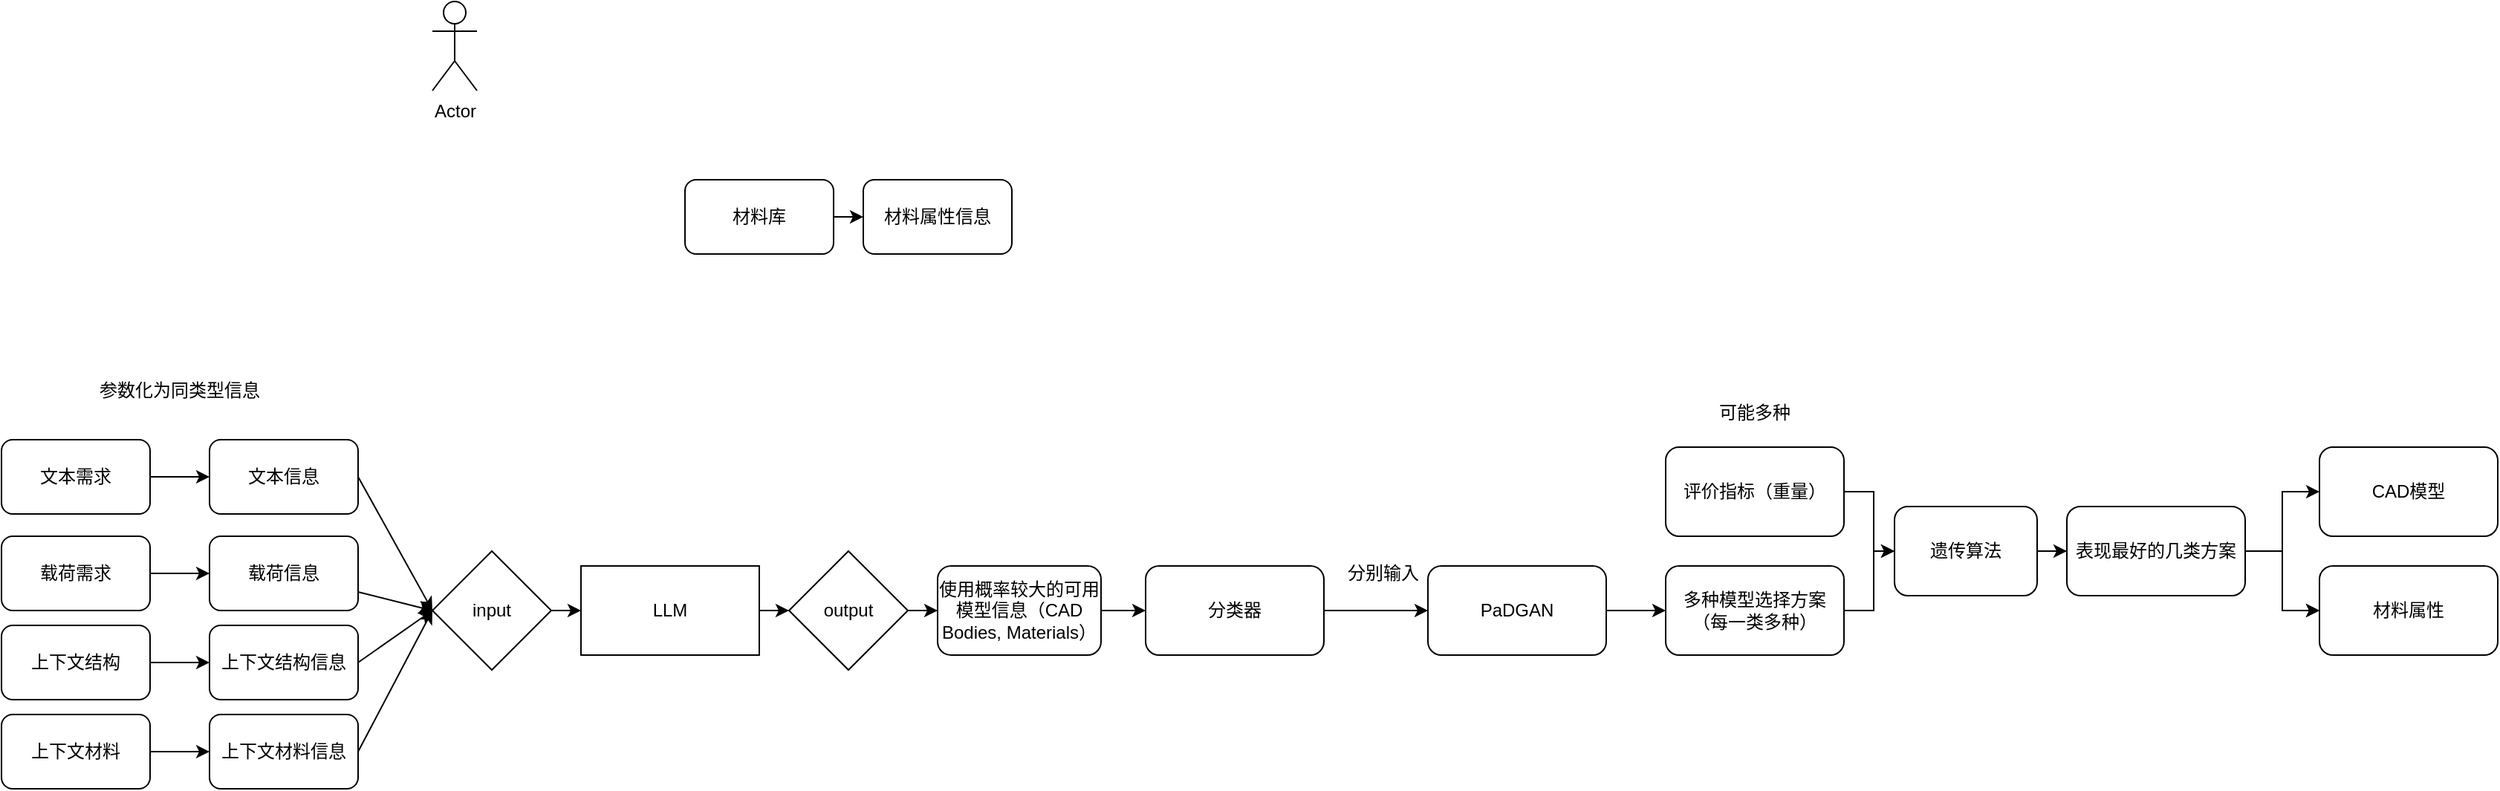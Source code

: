 <mxfile version="21.5.0" type="github">
  <diagram name="第 1 页" id="zocuQ14xIiwXkypuB4Pg">
    <mxGraphModel dx="2662" dy="627" grid="1" gridSize="10" guides="1" tooltips="1" connect="1" arrows="1" fold="1" page="1" pageScale="1" pageWidth="827" pageHeight="583" math="0" shadow="0">
      <root>
        <mxCell id="0" />
        <mxCell id="1" parent="0" />
        <mxCell id="FrjHcxir7yiTrVeb2EXu-1" value="文本需求" style="rounded=1;whiteSpace=wrap;html=1;" vertex="1" parent="1">
          <mxGeometry x="-860" y="325" width="100" height="50" as="geometry" />
        </mxCell>
        <mxCell id="FrjHcxir7yiTrVeb2EXu-11" value="参数化为同类型信息" style="text;html=1;strokeColor=none;fillColor=none;align=center;verticalAlign=middle;whiteSpace=wrap;rounded=0;" vertex="1" parent="1">
          <mxGeometry x="-800" y="277" width="120" height="30" as="geometry" />
        </mxCell>
        <mxCell id="FrjHcxir7yiTrVeb2EXu-14" value="上下文结构" style="rounded=1;whiteSpace=wrap;html=1;" vertex="1" parent="1">
          <mxGeometry x="-860" y="450" width="100" height="50" as="geometry" />
        </mxCell>
        <mxCell id="FrjHcxir7yiTrVeb2EXu-16" value="载荷需求" style="rounded=1;whiteSpace=wrap;html=1;" vertex="1" parent="1">
          <mxGeometry x="-860" y="390" width="100" height="50" as="geometry" />
        </mxCell>
        <mxCell id="FrjHcxir7yiTrVeb2EXu-18" value="文本信息" style="rounded=1;whiteSpace=wrap;html=1;" vertex="1" parent="1">
          <mxGeometry x="-720" y="325" width="100" height="50" as="geometry" />
        </mxCell>
        <mxCell id="FrjHcxir7yiTrVeb2EXu-19" value="" style="endArrow=classic;html=1;rounded=0;exitX=1;exitY=0.5;exitDx=0;exitDy=0;entryX=0;entryY=0.5;entryDx=0;entryDy=0;" edge="1" parent="1" source="FrjHcxir7yiTrVeb2EXu-1" target="FrjHcxir7yiTrVeb2EXu-18">
          <mxGeometry width="50" height="50" relative="1" as="geometry">
            <mxPoint x="-490" y="190" as="sourcePoint" />
            <mxPoint x="-440" y="140" as="targetPoint" />
          </mxGeometry>
        </mxCell>
        <mxCell id="FrjHcxir7yiTrVeb2EXu-21" value="" style="endArrow=classic;html=1;rounded=0;exitX=1;exitY=0.5;exitDx=0;exitDy=0;entryX=0;entryY=0.5;entryDx=0;entryDy=0;" edge="1" parent="1" source="FrjHcxir7yiTrVeb2EXu-16" target="FrjHcxir7yiTrVeb2EXu-26">
          <mxGeometry width="50" height="50" relative="1" as="geometry">
            <mxPoint x="-490" y="190" as="sourcePoint" />
            <mxPoint x="-440" y="140" as="targetPoint" />
          </mxGeometry>
        </mxCell>
        <mxCell id="FrjHcxir7yiTrVeb2EXu-23" value="" style="endArrow=classic;html=1;rounded=0;exitX=1;exitY=0.5;exitDx=0;exitDy=0;entryX=0;entryY=0.5;entryDx=0;entryDy=0;" edge="1" parent="1" source="FrjHcxir7yiTrVeb2EXu-14" target="FrjHcxir7yiTrVeb2EXu-27">
          <mxGeometry width="50" height="50" relative="1" as="geometry">
            <mxPoint x="-490" y="220" as="sourcePoint" />
            <mxPoint x="-440" y="170" as="targetPoint" />
          </mxGeometry>
        </mxCell>
        <mxCell id="FrjHcxir7yiTrVeb2EXu-27" value="上下文结构信息" style="rounded=1;whiteSpace=wrap;html=1;" vertex="1" parent="1">
          <mxGeometry x="-720" y="450" width="100" height="50" as="geometry" />
        </mxCell>
        <mxCell id="FrjHcxir7yiTrVeb2EXu-26" value="载荷信息" style="rounded=1;whiteSpace=wrap;html=1;" vertex="1" parent="1">
          <mxGeometry x="-720" y="390" width="100" height="50" as="geometry" />
        </mxCell>
        <mxCell id="FrjHcxir7yiTrVeb2EXu-32" value="Actor" style="shape=umlActor;verticalLabelPosition=bottom;verticalAlign=top;html=1;outlineConnect=0;" vertex="1" parent="1">
          <mxGeometry x="-570" y="30" width="30" height="60" as="geometry" />
        </mxCell>
        <mxCell id="FrjHcxir7yiTrVeb2EXu-42" style="edgeStyle=orthogonalEdgeStyle;rounded=0;orthogonalLoop=1;jettySize=auto;html=1;exitX=1;exitY=0.5;exitDx=0;exitDy=0;entryX=0;entryY=0.5;entryDx=0;entryDy=0;" edge="1" parent="1" source="FrjHcxir7yiTrVeb2EXu-38" target="FrjHcxir7yiTrVeb2EXu-39">
          <mxGeometry relative="1" as="geometry" />
        </mxCell>
        <mxCell id="FrjHcxir7yiTrVeb2EXu-38" value="input" style="rhombus;whiteSpace=wrap;html=1;" vertex="1" parent="1">
          <mxGeometry x="-570" y="400" width="80" height="80" as="geometry" />
        </mxCell>
        <mxCell id="FrjHcxir7yiTrVeb2EXu-39" value="LLM" style="rounded=0;whiteSpace=wrap;html=1;" vertex="1" parent="1">
          <mxGeometry x="-470" y="410" width="120" height="60" as="geometry" />
        </mxCell>
        <mxCell id="FrjHcxir7yiTrVeb2EXu-48" value="" style="edgeStyle=orthogonalEdgeStyle;rounded=0;orthogonalLoop=1;jettySize=auto;html=1;" edge="1" parent="1" source="FrjHcxir7yiTrVeb2EXu-45" target="FrjHcxir7yiTrVeb2EXu-47">
          <mxGeometry relative="1" as="geometry" />
        </mxCell>
        <mxCell id="FrjHcxir7yiTrVeb2EXu-45" value="output" style="rhombus;whiteSpace=wrap;html=1;" vertex="1" parent="1">
          <mxGeometry x="-330" y="400" width="80" height="80" as="geometry" />
        </mxCell>
        <mxCell id="FrjHcxir7yiTrVeb2EXu-46" value="" style="endArrow=classic;html=1;rounded=0;exitX=1;exitY=0.5;exitDx=0;exitDy=0;entryX=0;entryY=0.5;entryDx=0;entryDy=0;" edge="1" parent="1" source="FrjHcxir7yiTrVeb2EXu-39" target="FrjHcxir7yiTrVeb2EXu-45">
          <mxGeometry width="50" height="50" relative="1" as="geometry">
            <mxPoint x="-70" y="220" as="sourcePoint" />
            <mxPoint x="-20" y="170" as="targetPoint" />
          </mxGeometry>
        </mxCell>
        <mxCell id="FrjHcxir7yiTrVeb2EXu-70" value="" style="edgeStyle=orthogonalEdgeStyle;rounded=0;orthogonalLoop=1;jettySize=auto;html=1;" edge="1" parent="1" source="FrjHcxir7yiTrVeb2EXu-47" target="FrjHcxir7yiTrVeb2EXu-69">
          <mxGeometry relative="1" as="geometry" />
        </mxCell>
        <mxCell id="FrjHcxir7yiTrVeb2EXu-47" value="使用概率较大的可用模型信息（CAD Bodies, Materials）" style="rounded=1;whiteSpace=wrap;html=1;" vertex="1" parent="1">
          <mxGeometry x="-230" y="410" width="110" height="60" as="geometry" />
        </mxCell>
        <mxCell id="FrjHcxir7yiTrVeb2EXu-50" value="材料属性信息" style="rounded=1;whiteSpace=wrap;html=1;" vertex="1" parent="1">
          <mxGeometry x="-280" y="150" width="100" height="50" as="geometry" />
        </mxCell>
        <mxCell id="FrjHcxir7yiTrVeb2EXu-51" value="材料库" style="rounded=1;whiteSpace=wrap;html=1;" vertex="1" parent="1">
          <mxGeometry x="-400" y="150" width="100" height="50" as="geometry" />
        </mxCell>
        <mxCell id="FrjHcxir7yiTrVeb2EXu-52" value="" style="endArrow=classic;html=1;rounded=0;exitX=1;exitY=0.5;exitDx=0;exitDy=0;entryX=0;entryY=0.5;entryDx=0;entryDy=0;" edge="1" parent="1" source="FrjHcxir7yiTrVeb2EXu-51" target="FrjHcxir7yiTrVeb2EXu-50">
          <mxGeometry width="50" height="50" relative="1" as="geometry">
            <mxPoint x="-690" y="420" as="sourcePoint" />
            <mxPoint x="-640" y="370" as="targetPoint" />
          </mxGeometry>
        </mxCell>
        <mxCell id="FrjHcxir7yiTrVeb2EXu-57" value="" style="edgeStyle=orthogonalEdgeStyle;rounded=0;orthogonalLoop=1;jettySize=auto;html=1;" edge="1" parent="1" source="FrjHcxir7yiTrVeb2EXu-55" target="FrjHcxir7yiTrVeb2EXu-56">
          <mxGeometry relative="1" as="geometry" />
        </mxCell>
        <mxCell id="FrjHcxir7yiTrVeb2EXu-55" value="上下文材料" style="rounded=1;whiteSpace=wrap;html=1;" vertex="1" parent="1">
          <mxGeometry x="-860" y="510" width="100" height="50" as="geometry" />
        </mxCell>
        <mxCell id="FrjHcxir7yiTrVeb2EXu-56" value="上下文材料信息" style="rounded=1;whiteSpace=wrap;html=1;" vertex="1" parent="1">
          <mxGeometry x="-720" y="510" width="100" height="50" as="geometry" />
        </mxCell>
        <mxCell id="FrjHcxir7yiTrVeb2EXu-59" value="" style="endArrow=classic;html=1;rounded=0;exitX=1;exitY=0.5;exitDx=0;exitDy=0;entryX=0;entryY=0.5;entryDx=0;entryDy=0;" edge="1" parent="1" source="FrjHcxir7yiTrVeb2EXu-18" target="FrjHcxir7yiTrVeb2EXu-38">
          <mxGeometry width="50" height="50" relative="1" as="geometry">
            <mxPoint x="-470" y="420" as="sourcePoint" />
            <mxPoint x="-420" y="370" as="targetPoint" />
          </mxGeometry>
        </mxCell>
        <mxCell id="FrjHcxir7yiTrVeb2EXu-60" value="" style="endArrow=classic;html=1;rounded=0;exitX=1;exitY=0.75;exitDx=0;exitDy=0;entryX=0;entryY=0.5;entryDx=0;entryDy=0;" edge="1" parent="1" source="FrjHcxir7yiTrVeb2EXu-26" target="FrjHcxir7yiTrVeb2EXu-38">
          <mxGeometry width="50" height="50" relative="1" as="geometry">
            <mxPoint x="-470" y="420" as="sourcePoint" />
            <mxPoint x="-420" y="370" as="targetPoint" />
          </mxGeometry>
        </mxCell>
        <mxCell id="FrjHcxir7yiTrVeb2EXu-61" value="" style="endArrow=classic;html=1;rounded=0;exitX=1;exitY=0.5;exitDx=0;exitDy=0;entryX=0;entryY=0.5;entryDx=0;entryDy=0;" edge="1" parent="1" source="FrjHcxir7yiTrVeb2EXu-27" target="FrjHcxir7yiTrVeb2EXu-38">
          <mxGeometry width="50" height="50" relative="1" as="geometry">
            <mxPoint x="-470" y="420" as="sourcePoint" />
            <mxPoint x="-420" y="370" as="targetPoint" />
          </mxGeometry>
        </mxCell>
        <mxCell id="FrjHcxir7yiTrVeb2EXu-62" value="" style="endArrow=classic;html=1;rounded=0;exitX=1;exitY=0.5;exitDx=0;exitDy=0;entryX=0;entryY=0.5;entryDx=0;entryDy=0;" edge="1" parent="1" source="FrjHcxir7yiTrVeb2EXu-56" target="FrjHcxir7yiTrVeb2EXu-38">
          <mxGeometry width="50" height="50" relative="1" as="geometry">
            <mxPoint x="-470" y="420" as="sourcePoint" />
            <mxPoint x="-420" y="370" as="targetPoint" />
          </mxGeometry>
        </mxCell>
        <mxCell id="FrjHcxir7yiTrVeb2EXu-67" value="" style="edgeStyle=orthogonalEdgeStyle;rounded=0;orthogonalLoop=1;jettySize=auto;html=1;" edge="1" parent="1" source="FrjHcxir7yiTrVeb2EXu-64" target="FrjHcxir7yiTrVeb2EXu-66">
          <mxGeometry relative="1" as="geometry" />
        </mxCell>
        <mxCell id="FrjHcxir7yiTrVeb2EXu-64" value="PaDGAN" style="rounded=1;whiteSpace=wrap;html=1;" vertex="1" parent="1">
          <mxGeometry x="100" y="410" width="120" height="60" as="geometry" />
        </mxCell>
        <mxCell id="FrjHcxir7yiTrVeb2EXu-77" value="" style="edgeStyle=orthogonalEdgeStyle;rounded=0;orthogonalLoop=1;jettySize=auto;html=1;" edge="1" parent="1" source="FrjHcxir7yiTrVeb2EXu-66" target="FrjHcxir7yiTrVeb2EXu-75">
          <mxGeometry relative="1" as="geometry" />
        </mxCell>
        <mxCell id="FrjHcxir7yiTrVeb2EXu-66" value="多种模型选择方案（每一类多种）" style="rounded=1;whiteSpace=wrap;html=1;" vertex="1" parent="1">
          <mxGeometry x="260" y="410" width="120" height="60" as="geometry" />
        </mxCell>
        <mxCell id="FrjHcxir7yiTrVeb2EXu-71" value="" style="edgeStyle=orthogonalEdgeStyle;rounded=0;orthogonalLoop=1;jettySize=auto;html=1;" edge="1" parent="1" source="FrjHcxir7yiTrVeb2EXu-69" target="FrjHcxir7yiTrVeb2EXu-64">
          <mxGeometry relative="1" as="geometry" />
        </mxCell>
        <mxCell id="FrjHcxir7yiTrVeb2EXu-69" value="分类器" style="rounded=1;whiteSpace=wrap;html=1;" vertex="1" parent="1">
          <mxGeometry x="-90" y="410" width="120" height="60" as="geometry" />
        </mxCell>
        <mxCell id="FrjHcxir7yiTrVeb2EXu-72" value="分别输入" style="text;html=1;strokeColor=none;fillColor=none;align=center;verticalAlign=middle;whiteSpace=wrap;rounded=0;" vertex="1" parent="1">
          <mxGeometry x="40" y="400" width="60" height="30" as="geometry" />
        </mxCell>
        <mxCell id="FrjHcxir7yiTrVeb2EXu-76" value="" style="edgeStyle=orthogonalEdgeStyle;rounded=0;orthogonalLoop=1;jettySize=auto;html=1;" edge="1" parent="1" source="FrjHcxir7yiTrVeb2EXu-74" target="FrjHcxir7yiTrVeb2EXu-75">
          <mxGeometry relative="1" as="geometry" />
        </mxCell>
        <mxCell id="FrjHcxir7yiTrVeb2EXu-74" value="评价指标（重量）" style="rounded=1;whiteSpace=wrap;html=1;" vertex="1" parent="1">
          <mxGeometry x="260" y="330" width="120" height="60" as="geometry" />
        </mxCell>
        <mxCell id="FrjHcxir7yiTrVeb2EXu-80" value="" style="edgeStyle=orthogonalEdgeStyle;rounded=0;orthogonalLoop=1;jettySize=auto;html=1;" edge="1" parent="1" source="FrjHcxir7yiTrVeb2EXu-75" target="FrjHcxir7yiTrVeb2EXu-79">
          <mxGeometry relative="1" as="geometry" />
        </mxCell>
        <mxCell id="FrjHcxir7yiTrVeb2EXu-75" value="遗传算法" style="rounded=1;whiteSpace=wrap;html=1;" vertex="1" parent="1">
          <mxGeometry x="414" y="370" width="96" height="60" as="geometry" />
        </mxCell>
        <mxCell id="FrjHcxir7yiTrVeb2EXu-78" value="可能多种" style="text;html=1;strokeColor=none;fillColor=none;align=center;verticalAlign=middle;whiteSpace=wrap;rounded=0;" vertex="1" parent="1">
          <mxGeometry x="290" y="292" width="60" height="30" as="geometry" />
        </mxCell>
        <mxCell id="FrjHcxir7yiTrVeb2EXu-84" style="edgeStyle=orthogonalEdgeStyle;rounded=0;orthogonalLoop=1;jettySize=auto;html=1;" edge="1" parent="1" source="FrjHcxir7yiTrVeb2EXu-79" target="FrjHcxir7yiTrVeb2EXu-83">
          <mxGeometry relative="1" as="geometry" />
        </mxCell>
        <mxCell id="FrjHcxir7yiTrVeb2EXu-86" value="" style="edgeStyle=orthogonalEdgeStyle;rounded=0;orthogonalLoop=1;jettySize=auto;html=1;" edge="1" parent="1" source="FrjHcxir7yiTrVeb2EXu-79" target="FrjHcxir7yiTrVeb2EXu-83">
          <mxGeometry relative="1" as="geometry" />
        </mxCell>
        <mxCell id="FrjHcxir7yiTrVeb2EXu-79" value="表现最好的几类方案" style="rounded=1;whiteSpace=wrap;html=1;" vertex="1" parent="1">
          <mxGeometry x="530" y="370" width="120" height="60" as="geometry" />
        </mxCell>
        <mxCell id="FrjHcxir7yiTrVeb2EXu-81" value="CAD模型" style="rounded=1;whiteSpace=wrap;html=1;" vertex="1" parent="1">
          <mxGeometry x="700" y="330" width="120" height="60" as="geometry" />
        </mxCell>
        <mxCell id="FrjHcxir7yiTrVeb2EXu-83" value="材料属性" style="rounded=1;whiteSpace=wrap;html=1;" vertex="1" parent="1">
          <mxGeometry x="700" y="410" width="120" height="60" as="geometry" />
        </mxCell>
        <mxCell id="FrjHcxir7yiTrVeb2EXu-87" value="" style="edgeStyle=orthogonalEdgeStyle;rounded=0;orthogonalLoop=1;jettySize=auto;html=1;exitX=1;exitY=0.5;exitDx=0;exitDy=0;exitPerimeter=0;entryX=0;entryY=0.5;entryDx=0;entryDy=0;" edge="1" parent="1" source="FrjHcxir7yiTrVeb2EXu-79" target="FrjHcxir7yiTrVeb2EXu-81">
          <mxGeometry relative="1" as="geometry">
            <mxPoint x="660" y="410" as="sourcePoint" />
            <mxPoint x="710" y="450" as="targetPoint" />
          </mxGeometry>
        </mxCell>
      </root>
    </mxGraphModel>
  </diagram>
</mxfile>
